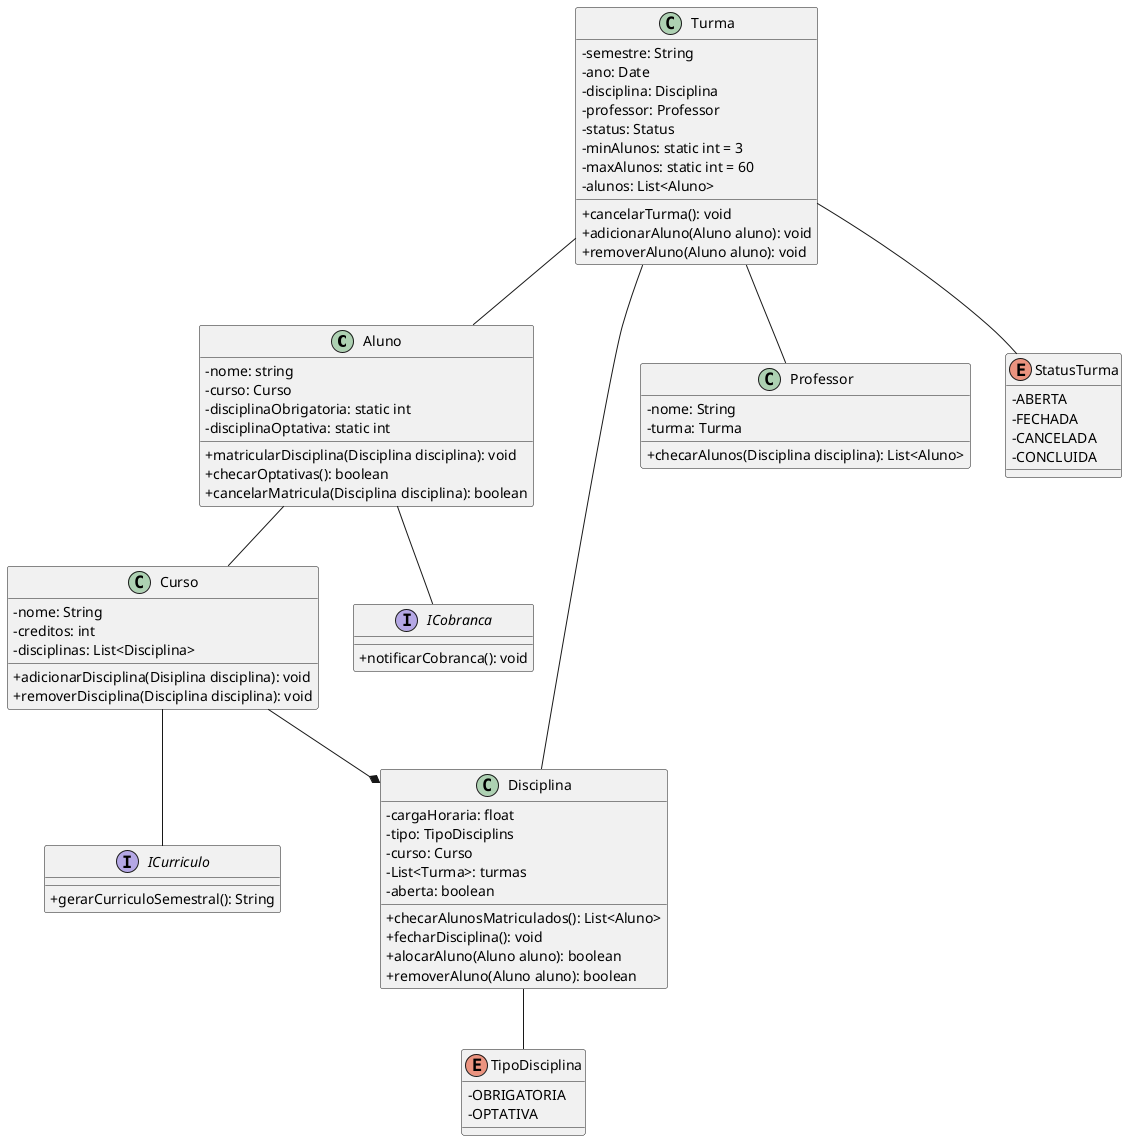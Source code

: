 @startuml
Aluno -- Curso
Curso --* Disciplina
Turma -- Professor
Turma -- Aluno
Turma -- Disciplina
Curso -- ICurriculo
Aluno -- ICobranca
Disciplina -- TipoDisciplina
Turma -- StatusTurma

class Curso{
    - nome: String
    - creditos: int
    - disciplinas: List<Disciplina> 
    + adicionarDisciplina(Disiplina disciplina): void
    + removerDisciplina(Disciplina disciplina): void
}

interface ICurriculo{
    + gerarCurriculoSemestral(): String
}

interface ICobranca{
    + notificarCobranca(): void
}

class Aluno{
    - nome: string
    - curso: Curso
    - disciplinaObrigatoria: static int
    - disciplinaOptativa: static int
    + matricularDisciplina(Disciplina disciplina): void
    + checarOptativas(): boolean
    + cancelarMatricula(Disciplina disciplina): boolean
}

class Professor{
    - nome: String
    - turma: Turma
    + checarAlunos(Disciplina disciplina): List<Aluno>
}

class Disciplina {
    - cargaHoraria: float
    - tipo: TipoDisciplins
    - curso: Curso
    - List<Turma>: turmas
    - aberta: boolean
    + checarAlunosMatriculados(): List<Aluno>
    + fecharDisciplina(): void
    + alocarAluno(Aluno aluno): boolean
    + removerAluno(Aluno aluno): boolean
}

enum TipoDisciplina {
    - OBRIGATORIA
    - OPTATIVA
}

class Turma {
    - semestre: String
    - ano: Date
    - disciplina: Disciplina
    - professor: Professor
    - status: Status
    - minAlunos: static int = 3
    - maxAlunos: static int = 60
    - alunos: List<Aluno>
    + cancelarTurma(): void
    + adicionarAluno(Aluno aluno): void
    + removerAluno(Aluno aluno): void
}

enum StatusTurma {
    - ABERTA
    - FECHADA
    - CANCELADA
    - CONCLUIDA
}

skinparam classAttributeIconSize 0
@enduml